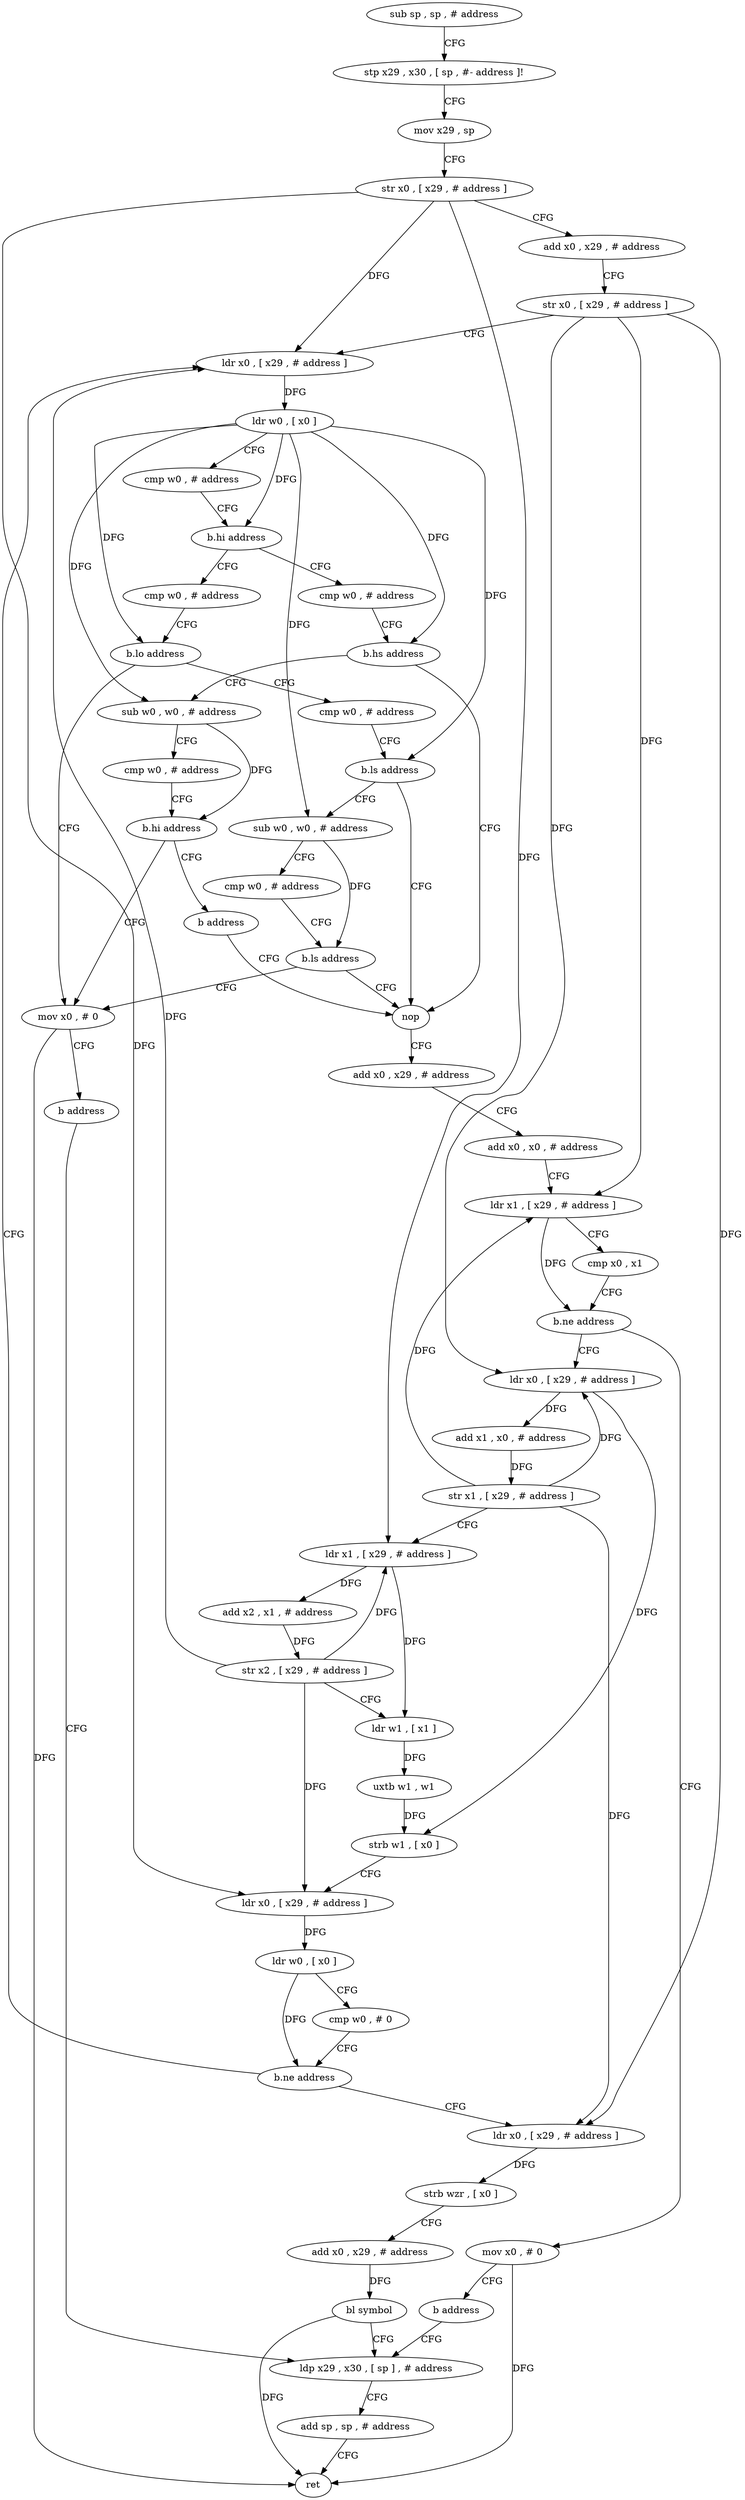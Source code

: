 digraph "func" {
"4501096" [label = "sub sp , sp , # address" ]
"4501100" [label = "stp x29 , x30 , [ sp , #- address ]!" ]
"4501104" [label = "mov x29 , sp" ]
"4501108" [label = "str x0 , [ x29 , # address ]" ]
"4501112" [label = "add x0 , x29 , # address" ]
"4501116" [label = "str x0 , [ x29 , # address ]" ]
"4501120" [label = "ldr x0 , [ x29 , # address ]" ]
"4501160" [label = "cmp w0 , # address" ]
"4501164" [label = "b.lo address" ]
"4501188" [label = "mov x0 , # 0" ]
"4501168" [label = "cmp w0 , # address" ]
"4501136" [label = "cmp w0 , # address" ]
"4501140" [label = "b.hs address" ]
"4501196" [label = "nop" ]
"4501144" [label = "sub w0 , w0 , # address" ]
"4501192" [label = "b address" ]
"4501296" [label = "ldp x29 , x30 , [ sp ] , # address" ]
"4501172" [label = "b.ls address" ]
"4501176" [label = "sub w0 , w0 , # address" ]
"4501200" [label = "add x0 , x29 , # address" ]
"4501204" [label = "add x0 , x0 , # address" ]
"4501208" [label = "ldr x1 , [ x29 , # address ]" ]
"4501212" [label = "cmp x0 , x1" ]
"4501216" [label = "b.ne address" ]
"4501228" [label = "ldr x0 , [ x29 , # address ]" ]
"4501220" [label = "mov x0 , # 0" ]
"4501148" [label = "cmp w0 , # address" ]
"4501152" [label = "b.hi address" ]
"4501156" [label = "b address" ]
"4501300" [label = "add sp , sp , # address" ]
"4501304" [label = "ret" ]
"4501180" [label = "cmp w0 , # address" ]
"4501184" [label = "b.ls address" ]
"4501232" [label = "add x1 , x0 , # address" ]
"4501236" [label = "str x1 , [ x29 , # address ]" ]
"4501240" [label = "ldr x1 , [ x29 , # address ]" ]
"4501244" [label = "add x2 , x1 , # address" ]
"4501248" [label = "str x2 , [ x29 , # address ]" ]
"4501252" [label = "ldr w1 , [ x1 ]" ]
"4501256" [label = "uxtb w1 , w1" ]
"4501260" [label = "strb w1 , [ x0 ]" ]
"4501264" [label = "ldr x0 , [ x29 , # address ]" ]
"4501268" [label = "ldr w0 , [ x0 ]" ]
"4501272" [label = "cmp w0 , # 0" ]
"4501276" [label = "b.ne address" ]
"4501280" [label = "ldr x0 , [ x29 , # address ]" ]
"4501224" [label = "b address" ]
"4501124" [label = "ldr w0 , [ x0 ]" ]
"4501128" [label = "cmp w0 , # address" ]
"4501132" [label = "b.hi address" ]
"4501284" [label = "strb wzr , [ x0 ]" ]
"4501288" [label = "add x0 , x29 , # address" ]
"4501292" [label = "bl symbol" ]
"4501096" -> "4501100" [ label = "CFG" ]
"4501100" -> "4501104" [ label = "CFG" ]
"4501104" -> "4501108" [ label = "CFG" ]
"4501108" -> "4501112" [ label = "CFG" ]
"4501108" -> "4501120" [ label = "DFG" ]
"4501108" -> "4501240" [ label = "DFG" ]
"4501108" -> "4501264" [ label = "DFG" ]
"4501112" -> "4501116" [ label = "CFG" ]
"4501116" -> "4501120" [ label = "CFG" ]
"4501116" -> "4501208" [ label = "DFG" ]
"4501116" -> "4501228" [ label = "DFG" ]
"4501116" -> "4501280" [ label = "DFG" ]
"4501120" -> "4501124" [ label = "DFG" ]
"4501160" -> "4501164" [ label = "CFG" ]
"4501164" -> "4501188" [ label = "CFG" ]
"4501164" -> "4501168" [ label = "CFG" ]
"4501188" -> "4501192" [ label = "CFG" ]
"4501188" -> "4501304" [ label = "DFG" ]
"4501168" -> "4501172" [ label = "CFG" ]
"4501136" -> "4501140" [ label = "CFG" ]
"4501140" -> "4501196" [ label = "CFG" ]
"4501140" -> "4501144" [ label = "CFG" ]
"4501196" -> "4501200" [ label = "CFG" ]
"4501144" -> "4501148" [ label = "CFG" ]
"4501144" -> "4501152" [ label = "DFG" ]
"4501192" -> "4501296" [ label = "CFG" ]
"4501296" -> "4501300" [ label = "CFG" ]
"4501172" -> "4501196" [ label = "CFG" ]
"4501172" -> "4501176" [ label = "CFG" ]
"4501176" -> "4501180" [ label = "CFG" ]
"4501176" -> "4501184" [ label = "DFG" ]
"4501200" -> "4501204" [ label = "CFG" ]
"4501204" -> "4501208" [ label = "CFG" ]
"4501208" -> "4501212" [ label = "CFG" ]
"4501208" -> "4501216" [ label = "DFG" ]
"4501212" -> "4501216" [ label = "CFG" ]
"4501216" -> "4501228" [ label = "CFG" ]
"4501216" -> "4501220" [ label = "CFG" ]
"4501228" -> "4501232" [ label = "DFG" ]
"4501228" -> "4501260" [ label = "DFG" ]
"4501220" -> "4501224" [ label = "CFG" ]
"4501220" -> "4501304" [ label = "DFG" ]
"4501148" -> "4501152" [ label = "CFG" ]
"4501152" -> "4501188" [ label = "CFG" ]
"4501152" -> "4501156" [ label = "CFG" ]
"4501156" -> "4501196" [ label = "CFG" ]
"4501300" -> "4501304" [ label = "CFG" ]
"4501180" -> "4501184" [ label = "CFG" ]
"4501184" -> "4501196" [ label = "CFG" ]
"4501184" -> "4501188" [ label = "CFG" ]
"4501232" -> "4501236" [ label = "DFG" ]
"4501236" -> "4501240" [ label = "CFG" ]
"4501236" -> "4501208" [ label = "DFG" ]
"4501236" -> "4501228" [ label = "DFG" ]
"4501236" -> "4501280" [ label = "DFG" ]
"4501240" -> "4501244" [ label = "DFG" ]
"4501240" -> "4501252" [ label = "DFG" ]
"4501244" -> "4501248" [ label = "DFG" ]
"4501248" -> "4501252" [ label = "CFG" ]
"4501248" -> "4501120" [ label = "DFG" ]
"4501248" -> "4501240" [ label = "DFG" ]
"4501248" -> "4501264" [ label = "DFG" ]
"4501252" -> "4501256" [ label = "DFG" ]
"4501256" -> "4501260" [ label = "DFG" ]
"4501260" -> "4501264" [ label = "CFG" ]
"4501264" -> "4501268" [ label = "DFG" ]
"4501268" -> "4501272" [ label = "CFG" ]
"4501268" -> "4501276" [ label = "DFG" ]
"4501272" -> "4501276" [ label = "CFG" ]
"4501276" -> "4501120" [ label = "CFG" ]
"4501276" -> "4501280" [ label = "CFG" ]
"4501280" -> "4501284" [ label = "DFG" ]
"4501224" -> "4501296" [ label = "CFG" ]
"4501124" -> "4501128" [ label = "CFG" ]
"4501124" -> "4501132" [ label = "DFG" ]
"4501124" -> "4501164" [ label = "DFG" ]
"4501124" -> "4501140" [ label = "DFG" ]
"4501124" -> "4501172" [ label = "DFG" ]
"4501124" -> "4501144" [ label = "DFG" ]
"4501124" -> "4501176" [ label = "DFG" ]
"4501128" -> "4501132" [ label = "CFG" ]
"4501132" -> "4501160" [ label = "CFG" ]
"4501132" -> "4501136" [ label = "CFG" ]
"4501284" -> "4501288" [ label = "CFG" ]
"4501288" -> "4501292" [ label = "DFG" ]
"4501292" -> "4501296" [ label = "CFG" ]
"4501292" -> "4501304" [ label = "DFG" ]
}
